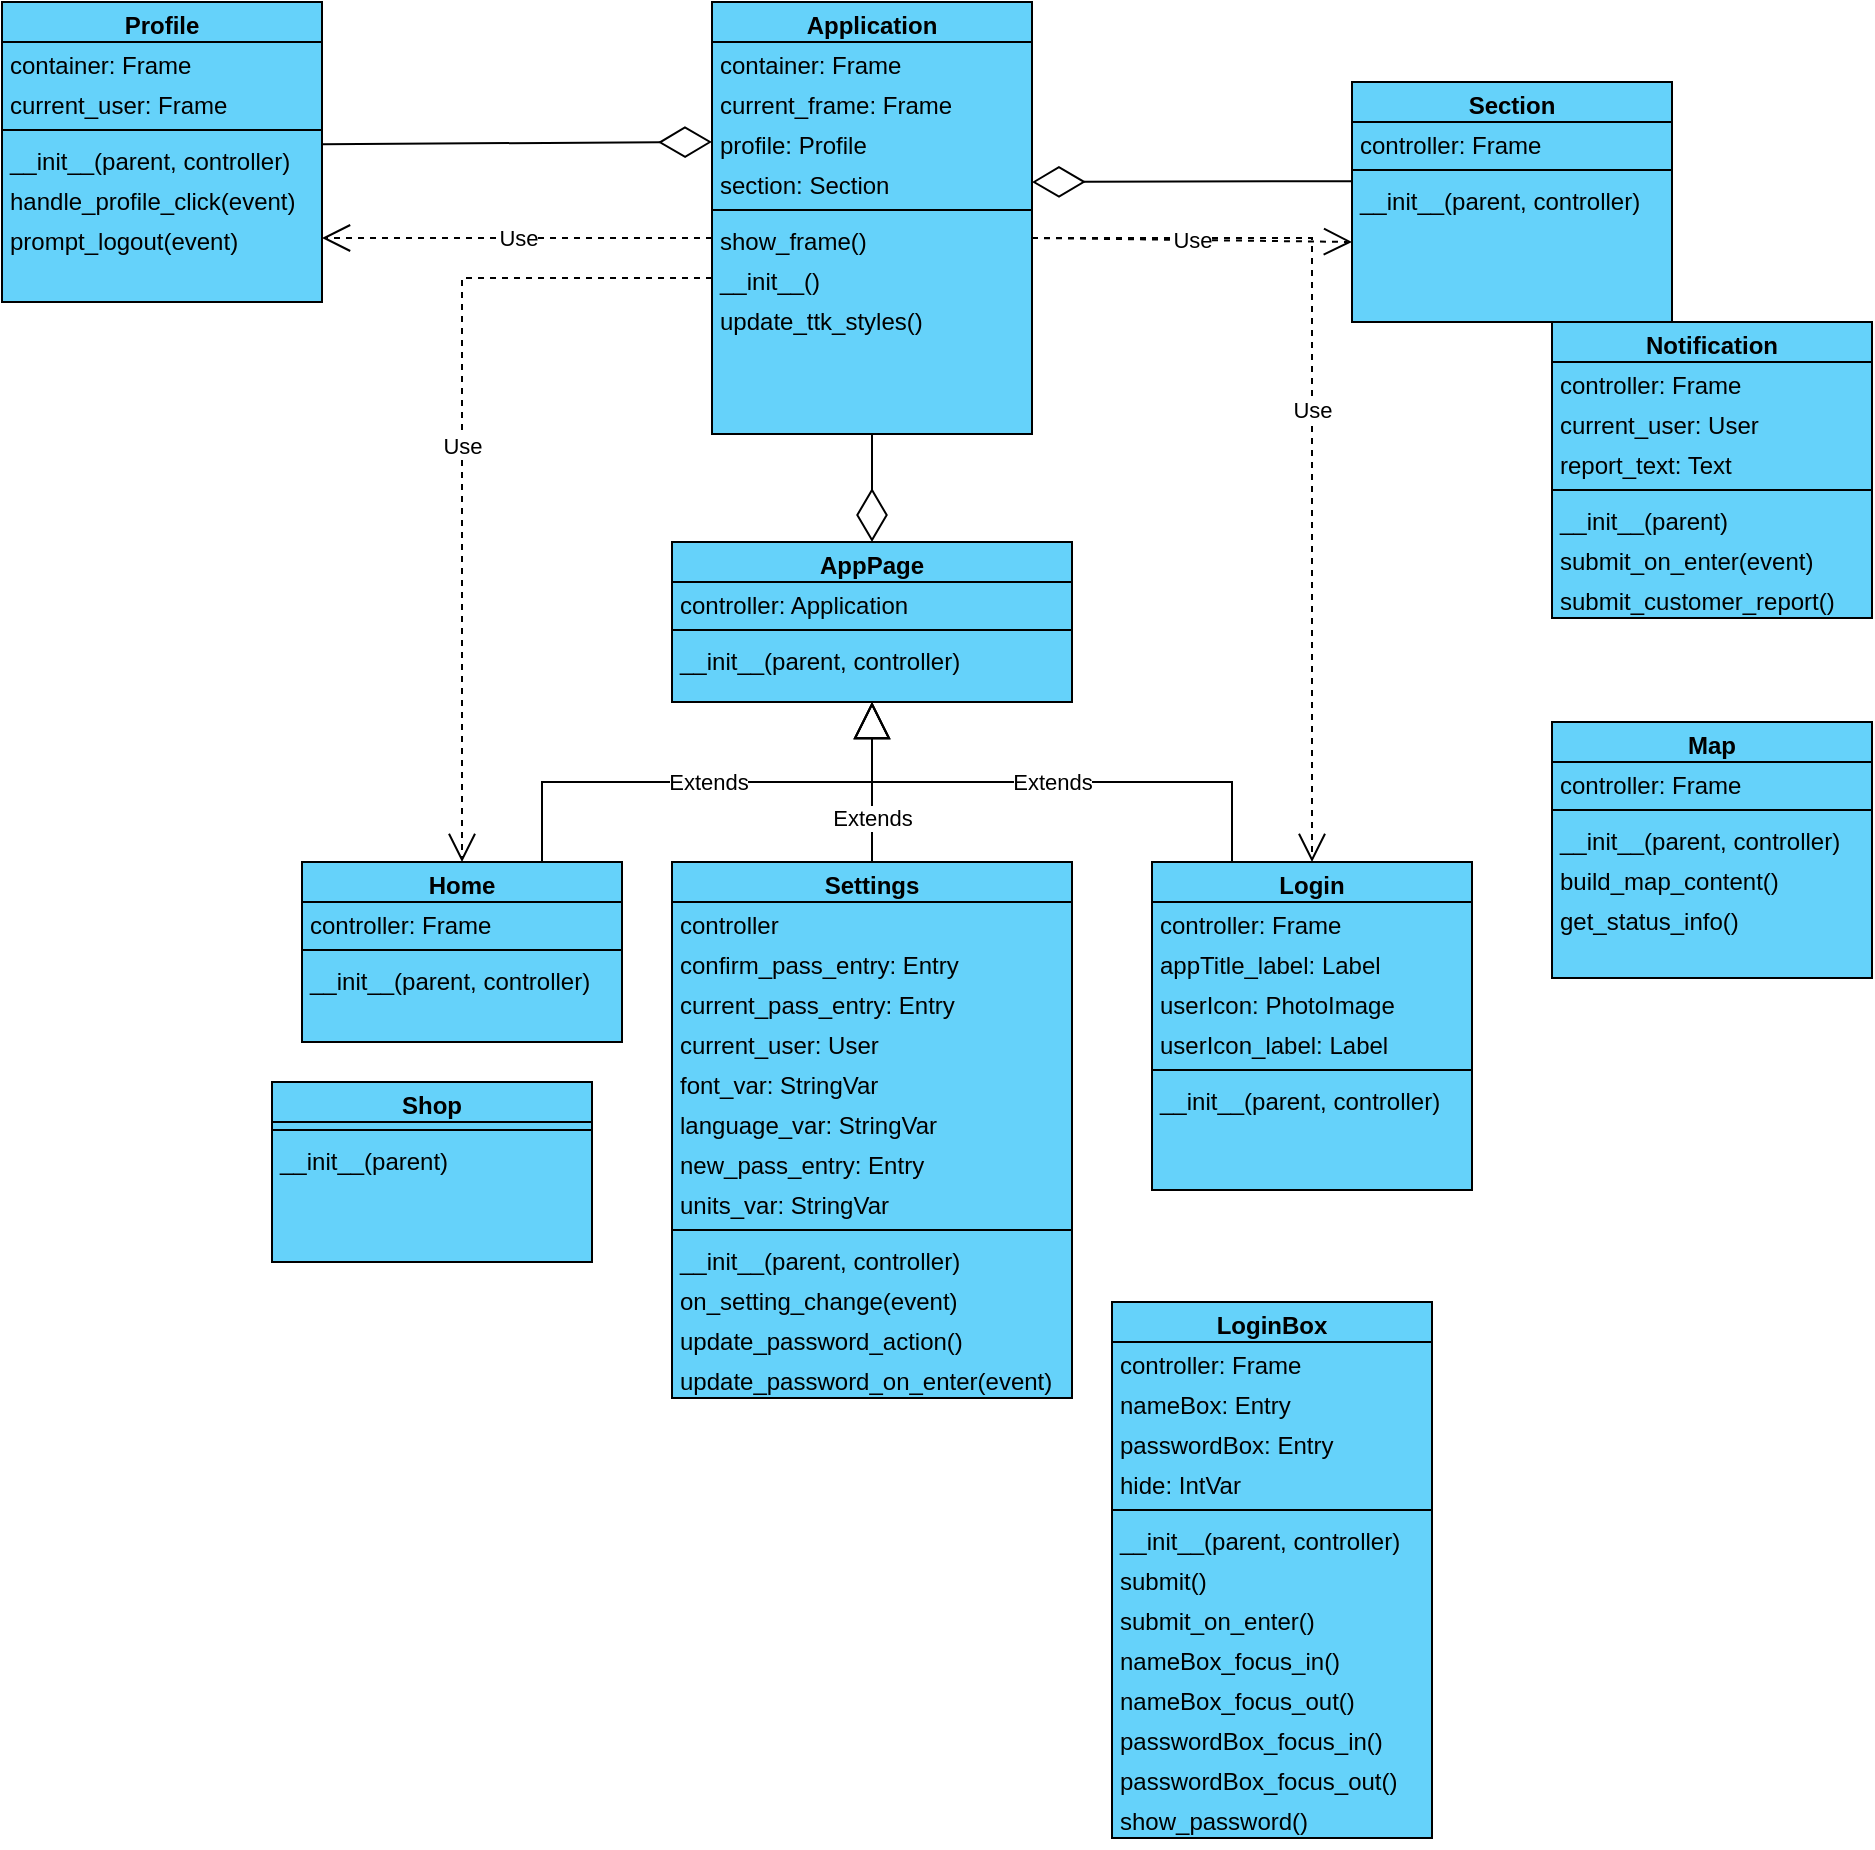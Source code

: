 <mxfile version="27.1.4">
  <diagram id="C5RBs43oDa-KdzZeNtuy" name="Page-1">
    <mxGraphModel dx="155" dy="79" grid="1" gridSize="10" guides="1" tooltips="1" connect="1" arrows="1" fold="1" page="1" pageScale="1" pageWidth="1169" pageHeight="827" background="none" math="0" shadow="0">
      <root>
        <mxCell id="WIyWlLk6GJQsqaUBKTNV-0" />
        <mxCell id="WIyWlLk6GJQsqaUBKTNV-1" parent="WIyWlLk6GJQsqaUBKTNV-0" />
        <mxCell id="zkfFHV4jXpPFQw0GAbJ--0" value="Application" style="swimlane;fontStyle=1;align=center;verticalAlign=top;childLayout=stackLayout;horizontal=1;startSize=20;horizontalStack=0;resizeParent=1;resizeLast=0;collapsible=1;marginBottom=0;rounded=0;shadow=0;strokeWidth=1;labelBackgroundColor=none;fillColor=#65D2FA;swimlaneLine=1;swimlaneFillColor=#65D2FA;spacing=0;" parent="WIyWlLk6GJQsqaUBKTNV-1" vertex="1">
          <mxGeometry x="405" y="42" width="160" height="216" as="geometry">
            <mxRectangle x="40" y="80" width="160" height="26" as="alternateBounds" />
          </mxGeometry>
        </mxCell>
        <mxCell id="0OLmLl1Zl1GQKj62fFSO-1" value="container: Frame" style="text;align=left;verticalAlign=top;spacingLeft=4;spacingRight=4;overflow=hidden;rotatable=0;points=[[0,0.5],[1,0.5]];portConstraint=eastwest;rounded=0;shadow=0;html=0;fillColor=none;spacing=0;" parent="zkfFHV4jXpPFQw0GAbJ--0" vertex="1">
          <mxGeometry y="20" width="160" height="20" as="geometry" />
        </mxCell>
        <mxCell id="zkfFHV4jXpPFQw0GAbJ--3" value="current_frame: Frame" style="text;align=left;verticalAlign=top;spacingLeft=4;spacingRight=4;overflow=hidden;rotatable=0;points=[[0,0.5],[1,0.5]];portConstraint=eastwest;rounded=0;shadow=0;html=0;fillColor=none;spacing=0;" parent="zkfFHV4jXpPFQw0GAbJ--0" vertex="1">
          <mxGeometry y="40" width="160" height="20" as="geometry" />
        </mxCell>
        <mxCell id="zkfFHV4jXpPFQw0GAbJ--1" value="profile: Profile" style="text;align=left;verticalAlign=top;spacingLeft=4;spacingRight=4;overflow=hidden;rotatable=0;points=[[0,0.5],[1,0.5]];portConstraint=eastwest;fillColor=none;spacing=0;" parent="zkfFHV4jXpPFQw0GAbJ--0" vertex="1">
          <mxGeometry y="60" width="160" height="20" as="geometry" />
        </mxCell>
        <mxCell id="zkfFHV4jXpPFQw0GAbJ--2" value="section: Section" style="text;align=left;verticalAlign=top;spacingLeft=4;spacingRight=4;overflow=hidden;rotatable=0;points=[[0,0.5],[1,0.5]];portConstraint=eastwest;rounded=0;shadow=0;html=0;fillColor=none;spacing=0;" parent="zkfFHV4jXpPFQw0GAbJ--0" vertex="1">
          <mxGeometry y="80" width="160" height="20" as="geometry" />
        </mxCell>
        <mxCell id="zkfFHV4jXpPFQw0GAbJ--4" value="" style="line;html=1;strokeWidth=1;align=left;verticalAlign=middle;spacingTop=-1;spacingLeft=3;spacingRight=3;rotatable=0;labelPosition=right;points=[];portConstraint=eastwest;fillColor=#65D2FA;strokeColor=default;perimeterSpacing=0;" parent="zkfFHV4jXpPFQw0GAbJ--0" vertex="1">
          <mxGeometry y="100" width="160" height="8" as="geometry" />
        </mxCell>
        <mxCell id="zkfFHV4jXpPFQw0GAbJ--5" value="show_frame()" style="text;align=left;verticalAlign=top;spacingLeft=4;spacingRight=4;overflow=hidden;rotatable=0;points=[[0,0.5],[1,0.5]];portConstraint=eastwest;fillColor=none;spacing=0;" parent="zkfFHV4jXpPFQw0GAbJ--0" vertex="1">
          <mxGeometry y="108" width="160" height="20" as="geometry" />
        </mxCell>
        <mxCell id="0OLmLl1Zl1GQKj62fFSO-2" value="__init__()" style="text;align=left;verticalAlign=top;spacingLeft=4;spacingRight=4;overflow=hidden;rotatable=0;points=[[0,0.5],[1,0.5]];portConstraint=eastwest;fillColor=none;spacing=0;" parent="zkfFHV4jXpPFQw0GAbJ--0" vertex="1">
          <mxGeometry y="128" width="160" height="20" as="geometry" />
        </mxCell>
        <mxCell id="0OLmLl1Zl1GQKj62fFSO-3" value="update_ttk_styles()" style="text;align=left;verticalAlign=top;spacingLeft=4;spacingRight=4;overflow=hidden;rotatable=0;points=[[0,0.5],[1,0.5]];portConstraint=eastwest;fillColor=none;spacing=0;" parent="zkfFHV4jXpPFQw0GAbJ--0" vertex="1">
          <mxGeometry y="148" width="160" height="20" as="geometry" />
        </mxCell>
        <mxCell id="0OLmLl1Zl1GQKj62fFSO-4" value="Profile" style="swimlane;fontStyle=1;align=center;verticalAlign=top;childLayout=stackLayout;horizontal=1;startSize=20;horizontalStack=0;resizeParent=1;resizeLast=0;collapsible=1;marginBottom=0;rounded=0;shadow=0;strokeWidth=1;fillColor=#65D2FA;swimlaneFillColor=#65D2FA;spacing=0;" parent="WIyWlLk6GJQsqaUBKTNV-1" vertex="1">
          <mxGeometry x="50" y="42" width="160" height="150" as="geometry">
            <mxRectangle x="230" y="140" width="160" height="26" as="alternateBounds" />
          </mxGeometry>
        </mxCell>
        <mxCell id="0OLmLl1Zl1GQKj62fFSO-5" value="container: Frame" style="text;align=left;verticalAlign=top;spacingLeft=4;spacingRight=4;overflow=hidden;rotatable=0;points=[[0,0.5],[1,0.5]];portConstraint=eastwest;rounded=0;shadow=0;html=0;fillColor=none;spacing=0;" parent="0OLmLl1Zl1GQKj62fFSO-4" vertex="1">
          <mxGeometry y="20" width="160" height="20" as="geometry" />
        </mxCell>
        <mxCell id="0OLmLl1Zl1GQKj62fFSO-6" value="current_user: Frame" style="text;align=left;verticalAlign=top;spacingLeft=4;spacingRight=4;overflow=hidden;rotatable=0;points=[[0,0.5],[1,0.5]];portConstraint=eastwest;rounded=0;shadow=0;html=0;fillColor=none;spacing=0;" parent="0OLmLl1Zl1GQKj62fFSO-4" vertex="1">
          <mxGeometry y="40" width="160" height="20" as="geometry" />
        </mxCell>
        <mxCell id="0OLmLl1Zl1GQKj62fFSO-9" value="" style="line;html=1;strokeWidth=1;align=left;verticalAlign=middle;spacingTop=-1;spacingLeft=3;spacingRight=3;rotatable=0;labelPosition=right;points=[];portConstraint=eastwest;fillColor=#65D2FA;" parent="0OLmLl1Zl1GQKj62fFSO-4" vertex="1">
          <mxGeometry y="60" width="160" height="8" as="geometry" />
        </mxCell>
        <mxCell id="0OLmLl1Zl1GQKj62fFSO-10" value="__init__(parent, controller)" style="text;align=left;verticalAlign=top;spacingLeft=4;spacingRight=4;overflow=hidden;rotatable=0;points=[[0,0.5],[1,0.5]];portConstraint=eastwest;fillColor=none;spacing=0;" parent="0OLmLl1Zl1GQKj62fFSO-4" vertex="1">
          <mxGeometry y="68" width="160" height="20" as="geometry" />
        </mxCell>
        <mxCell id="0OLmLl1Zl1GQKj62fFSO-11" value="handle_profile_click(event)" style="text;align=left;verticalAlign=top;spacingLeft=4;spacingRight=4;overflow=hidden;rotatable=0;points=[[0,0.5],[1,0.5]];portConstraint=eastwest;fillColor=none;spacing=0;" parent="0OLmLl1Zl1GQKj62fFSO-4" vertex="1">
          <mxGeometry y="88" width="160" height="20" as="geometry" />
        </mxCell>
        <mxCell id="0OLmLl1Zl1GQKj62fFSO-12" value="prompt_logout(event)" style="text;align=left;verticalAlign=top;spacingLeft=4;spacingRight=4;overflow=hidden;rotatable=0;points=[[0,0.5],[1,0.5]];portConstraint=eastwest;fillColor=none;spacing=0;" parent="0OLmLl1Zl1GQKj62fFSO-4" vertex="1">
          <mxGeometry y="108" width="160" height="20" as="geometry" />
        </mxCell>
        <mxCell id="0OLmLl1Zl1GQKj62fFSO-13" value="Section" style="swimlane;fontStyle=1;align=center;verticalAlign=top;childLayout=stackLayout;horizontal=1;startSize=20;horizontalStack=0;resizeParent=1;resizeLast=0;collapsible=1;marginBottom=0;rounded=0;shadow=0;strokeWidth=1;fillColor=#65D2FA;swimlaneFillColor=#65D2FA;spacing=0;" parent="WIyWlLk6GJQsqaUBKTNV-1" vertex="1">
          <mxGeometry x="725" y="82" width="160" height="120" as="geometry">
            <mxRectangle x="230" y="140" width="160" height="26" as="alternateBounds" />
          </mxGeometry>
        </mxCell>
        <mxCell id="0OLmLl1Zl1GQKj62fFSO-14" value="controller: Frame" style="text;align=left;verticalAlign=top;spacingLeft=4;spacingRight=4;overflow=hidden;rotatable=0;points=[[0,0.5],[1,0.5]];portConstraint=eastwest;rounded=0;shadow=0;html=0;fillColor=none;spacing=0;" parent="0OLmLl1Zl1GQKj62fFSO-13" vertex="1">
          <mxGeometry y="20" width="160" height="20" as="geometry" />
        </mxCell>
        <mxCell id="0OLmLl1Zl1GQKj62fFSO-16" value="" style="line;html=1;strokeWidth=1;align=left;verticalAlign=middle;spacingTop=-1;spacingLeft=3;spacingRight=3;rotatable=0;labelPosition=right;points=[];portConstraint=eastwest;fillColor=#65D2FA;" parent="0OLmLl1Zl1GQKj62fFSO-13" vertex="1">
          <mxGeometry y="40" width="160" height="8" as="geometry" />
        </mxCell>
        <mxCell id="0OLmLl1Zl1GQKj62fFSO-17" value="__init__(parent, controller)" style="text;align=left;verticalAlign=top;spacingLeft=4;spacingRight=4;overflow=hidden;rotatable=0;points=[[0,0.5],[1,0.5]];portConstraint=eastwest;fillColor=none;spacing=0;" parent="0OLmLl1Zl1GQKj62fFSO-13" vertex="1">
          <mxGeometry y="48" width="160" height="20" as="geometry" />
        </mxCell>
        <mxCell id="0OLmLl1Zl1GQKj62fFSO-52" value="Water" style="swimlane;fontStyle=1;align=center;verticalAlign=top;childLayout=stackLayout;horizontal=1;startSize=20;horizontalStack=0;resizeParent=1;resizeLast=0;collapsible=1;marginBottom=0;rounded=0;shadow=0;strokeWidth=1;fillColor=#65D2FA;swimlaneFillColor=#65D2FA;spacing=0;" parent="WIyWlLk6GJQsqaUBKTNV-1" vertex="1">
          <mxGeometry x="385" y="582" width="160" height="90" as="geometry">
            <mxRectangle x="230" y="140" width="160" height="26" as="alternateBounds" />
          </mxGeometry>
        </mxCell>
        <mxCell id="0OLmLl1Zl1GQKj62fFSO-53" value="controller: Frame" style="text;align=left;verticalAlign=top;spacingLeft=4;spacingRight=4;overflow=hidden;rotatable=0;points=[[0,0.5],[1,0.5]];portConstraint=eastwest;rounded=0;shadow=0;html=0;fillColor=none;spacing=0;" parent="0OLmLl1Zl1GQKj62fFSO-52" vertex="1">
          <mxGeometry y="20" width="160" height="20" as="geometry" />
        </mxCell>
        <mxCell id="0OLmLl1Zl1GQKj62fFSO-54" value="" style="line;html=1;strokeWidth=1;align=left;verticalAlign=middle;spacingTop=-1;spacingLeft=3;spacingRight=3;rotatable=0;labelPosition=right;points=[];portConstraint=eastwest;fillColor=#65D2FA;" parent="0OLmLl1Zl1GQKj62fFSO-52" vertex="1">
          <mxGeometry y="40" width="160" height="8" as="geometry" />
        </mxCell>
        <mxCell id="0OLmLl1Zl1GQKj62fFSO-55" value="__init__(parent, controller)" style="text;align=left;verticalAlign=top;spacingLeft=4;spacingRight=4;overflow=hidden;rotatable=0;points=[[0,0.5],[1,0.5]];portConstraint=eastwest;fillColor=none;spacing=0;" parent="0OLmLl1Zl1GQKj62fFSO-52" vertex="1">
          <mxGeometry y="48" width="160" height="20" as="geometry" />
        </mxCell>
        <mxCell id="0OLmLl1Zl1GQKj62fFSO-71" value="Home" style="swimlane;fontStyle=1;align=center;verticalAlign=top;childLayout=stackLayout;horizontal=1;startSize=20;horizontalStack=0;resizeParent=1;resizeLast=0;collapsible=1;marginBottom=0;rounded=0;shadow=0;strokeWidth=1;fillColor=#65D2FA;swimlaneFillColor=#65D2FA;spacing=0;" parent="WIyWlLk6GJQsqaUBKTNV-1" vertex="1">
          <mxGeometry x="200" y="472" width="160" height="90" as="geometry">
            <mxRectangle x="230" y="140" width="160" height="26" as="alternateBounds" />
          </mxGeometry>
        </mxCell>
        <mxCell id="0OLmLl1Zl1GQKj62fFSO-72" value="controller: Frame" style="text;align=left;verticalAlign=top;spacingLeft=4;spacingRight=4;overflow=hidden;rotatable=0;points=[[0,0.5],[1,0.5]];portConstraint=eastwest;rounded=0;shadow=0;html=0;fillColor=none;spacing=0;" parent="0OLmLl1Zl1GQKj62fFSO-71" vertex="1">
          <mxGeometry y="20" width="160" height="20" as="geometry" />
        </mxCell>
        <mxCell id="0OLmLl1Zl1GQKj62fFSO-73" value="" style="line;html=1;strokeWidth=1;align=left;verticalAlign=middle;spacingTop=-1;spacingLeft=3;spacingRight=3;rotatable=0;labelPosition=right;points=[];portConstraint=eastwest;fillColor=#65D2FA;" parent="0OLmLl1Zl1GQKj62fFSO-71" vertex="1">
          <mxGeometry y="40" width="160" height="8" as="geometry" />
        </mxCell>
        <mxCell id="0OLmLl1Zl1GQKj62fFSO-74" value="__init__(parent, controller)" style="text;align=left;verticalAlign=top;spacingLeft=4;spacingRight=4;overflow=hidden;rotatable=0;points=[[0,0.5],[1,0.5]];portConstraint=eastwest;fillColor=none;spacing=0;" parent="0OLmLl1Zl1GQKj62fFSO-71" vertex="1">
          <mxGeometry y="48" width="160" height="20" as="geometry" />
        </mxCell>
        <mxCell id="0OLmLl1Zl1GQKj62fFSO-75" value="Notification" style="swimlane;fontStyle=1;align=center;verticalAlign=top;childLayout=stackLayout;horizontal=1;startSize=20;horizontalStack=0;resizeParent=1;resizeLast=0;collapsible=1;marginBottom=0;rounded=0;shadow=0;strokeWidth=1;fillColor=#65D2FA;swimlaneFillColor=#65D2FA;spacing=0;" parent="WIyWlLk6GJQsqaUBKTNV-1" vertex="1">
          <mxGeometry x="825" y="202" width="160" height="148" as="geometry">
            <mxRectangle x="230" y="140" width="160" height="26" as="alternateBounds" />
          </mxGeometry>
        </mxCell>
        <mxCell id="0OLmLl1Zl1GQKj62fFSO-76" value="controller: Frame" style="text;align=left;verticalAlign=top;spacingLeft=4;spacingRight=4;overflow=hidden;rotatable=0;points=[[0,0.5],[1,0.5]];portConstraint=eastwest;rounded=0;shadow=0;html=0;fillColor=none;spacing=0;" parent="0OLmLl1Zl1GQKj62fFSO-75" vertex="1">
          <mxGeometry y="20" width="160" height="20" as="geometry" />
        </mxCell>
        <mxCell id="0OLmLl1Zl1GQKj62fFSO-79" value="current_user: User" style="text;align=left;verticalAlign=top;spacingLeft=4;spacingRight=4;overflow=hidden;rotatable=0;points=[[0,0.5],[1,0.5]];portConstraint=eastwest;rounded=0;shadow=0;html=0;fillColor=none;spacing=0;" parent="0OLmLl1Zl1GQKj62fFSO-75" vertex="1">
          <mxGeometry y="40" width="160" height="20" as="geometry" />
        </mxCell>
        <mxCell id="0OLmLl1Zl1GQKj62fFSO-80" value="report_text: Text" style="text;align=left;verticalAlign=top;spacingLeft=4;spacingRight=4;overflow=hidden;rotatable=0;points=[[0,0.5],[1,0.5]];portConstraint=eastwest;rounded=0;shadow=0;html=0;fillColor=none;spacing=0;" parent="0OLmLl1Zl1GQKj62fFSO-75" vertex="1">
          <mxGeometry y="60" width="160" height="20" as="geometry" />
        </mxCell>
        <mxCell id="0OLmLl1Zl1GQKj62fFSO-77" value="" style="line;html=1;strokeWidth=1;align=left;verticalAlign=middle;spacingTop=-1;spacingLeft=3;spacingRight=3;rotatable=0;labelPosition=right;points=[];portConstraint=eastwest;fillColor=#65D2FA;" parent="0OLmLl1Zl1GQKj62fFSO-75" vertex="1">
          <mxGeometry y="80" width="160" height="8" as="geometry" />
        </mxCell>
        <mxCell id="0OLmLl1Zl1GQKj62fFSO-78" value="__init__(parent)" style="text;align=left;verticalAlign=top;spacingLeft=4;spacingRight=4;overflow=hidden;rotatable=0;points=[[0,0.5],[1,0.5]];portConstraint=eastwest;fillColor=none;spacing=0;" parent="0OLmLl1Zl1GQKj62fFSO-75" vertex="1">
          <mxGeometry y="88" width="160" height="20" as="geometry" />
        </mxCell>
        <mxCell id="0OLmLl1Zl1GQKj62fFSO-81" value="submit_on_enter(event)" style="text;align=left;verticalAlign=top;spacingLeft=4;spacingRight=4;overflow=hidden;rotatable=0;points=[[0,0.5],[1,0.5]];portConstraint=eastwest;fillColor=none;spacing=0;" parent="0OLmLl1Zl1GQKj62fFSO-75" vertex="1">
          <mxGeometry y="108" width="160" height="20" as="geometry" />
        </mxCell>
        <mxCell id="0OLmLl1Zl1GQKj62fFSO-82" value="submit_customer_report()" style="text;align=left;verticalAlign=top;spacingLeft=4;spacingRight=4;overflow=hidden;rotatable=0;points=[[0,0.5],[1,0.5]];portConstraint=eastwest;fillColor=none;spacing=0;" parent="0OLmLl1Zl1GQKj62fFSO-75" vertex="1">
          <mxGeometry y="128" width="160" height="20" as="geometry" />
        </mxCell>
        <mxCell id="0OLmLl1Zl1GQKj62fFSO-83" value="Login" style="swimlane;fontStyle=1;align=center;verticalAlign=top;childLayout=stackLayout;horizontal=1;startSize=20;horizontalStack=0;resizeParent=1;resizeLast=0;collapsible=1;marginBottom=0;rounded=0;shadow=0;strokeWidth=1;fillColor=#65D2FA;swimlaneFillColor=#65D2FA;spacing=0;" parent="WIyWlLk6GJQsqaUBKTNV-1" vertex="1">
          <mxGeometry x="625" y="472" width="160" height="164" as="geometry">
            <mxRectangle x="230" y="140" width="160" height="26" as="alternateBounds" />
          </mxGeometry>
        </mxCell>
        <mxCell id="0OLmLl1Zl1GQKj62fFSO-84" value="controller: Frame" style="text;align=left;verticalAlign=top;spacingLeft=4;spacingRight=4;overflow=hidden;rotatable=0;points=[[0,0.5],[1,0.5]];portConstraint=eastwest;rounded=0;shadow=0;html=0;fillColor=none;spacing=0;" parent="0OLmLl1Zl1GQKj62fFSO-83" vertex="1">
          <mxGeometry y="20" width="160" height="20" as="geometry" />
        </mxCell>
        <mxCell id="0OLmLl1Zl1GQKj62fFSO-85" value="appTitle_label: Label" style="text;align=left;verticalAlign=top;spacingLeft=4;spacingRight=4;overflow=hidden;rotatable=0;points=[[0,0.5],[1,0.5]];portConstraint=eastwest;rounded=0;shadow=0;html=0;fillColor=none;spacing=0;" parent="0OLmLl1Zl1GQKj62fFSO-83" vertex="1">
          <mxGeometry y="40" width="160" height="20" as="geometry" />
        </mxCell>
        <mxCell id="0OLmLl1Zl1GQKj62fFSO-86" value="userIcon: PhotoImage" style="text;align=left;verticalAlign=top;spacingLeft=4;spacingRight=4;overflow=hidden;rotatable=0;points=[[0,0.5],[1,0.5]];portConstraint=eastwest;rounded=0;shadow=0;html=0;fillColor=none;spacing=0;" parent="0OLmLl1Zl1GQKj62fFSO-83" vertex="1">
          <mxGeometry y="60" width="160" height="20" as="geometry" />
        </mxCell>
        <mxCell id="0OLmLl1Zl1GQKj62fFSO-91" value="userIcon_label: Label" style="text;align=left;verticalAlign=top;spacingLeft=4;spacingRight=4;overflow=hidden;rotatable=0;points=[[0,0.5],[1,0.5]];portConstraint=eastwest;rounded=0;shadow=0;html=0;fillColor=none;spacing=0;" parent="0OLmLl1Zl1GQKj62fFSO-83" vertex="1">
          <mxGeometry y="80" width="160" height="20" as="geometry" />
        </mxCell>
        <mxCell id="0OLmLl1Zl1GQKj62fFSO-87" value="" style="line;html=1;strokeWidth=1;align=left;verticalAlign=middle;spacingTop=-1;spacingLeft=3;spacingRight=3;rotatable=0;labelPosition=right;points=[];portConstraint=eastwest;fillColor=#65D2FA;" parent="0OLmLl1Zl1GQKj62fFSO-83" vertex="1">
          <mxGeometry y="100" width="160" height="8" as="geometry" />
        </mxCell>
        <mxCell id="0OLmLl1Zl1GQKj62fFSO-88" value="__init__(parent, controller)" style="text;align=left;verticalAlign=top;spacingLeft=4;spacingRight=4;overflow=hidden;rotatable=0;points=[[0,0.5],[1,0.5]];portConstraint=eastwest;fillColor=none;spacing=0;" parent="0OLmLl1Zl1GQKj62fFSO-83" vertex="1">
          <mxGeometry y="108" width="160" height="20" as="geometry" />
        </mxCell>
        <mxCell id="0OLmLl1Zl1GQKj62fFSO-92" value="LoginBox" style="swimlane;fontStyle=1;align=center;verticalAlign=top;childLayout=stackLayout;horizontal=1;startSize=20;horizontalStack=0;resizeParent=1;resizeLast=0;collapsible=1;marginBottom=0;rounded=0;shadow=0;strokeWidth=1;fillColor=#65D2FA;swimlaneFillColor=#65D2FA;spacing=0;" parent="WIyWlLk6GJQsqaUBKTNV-1" vertex="1">
          <mxGeometry x="605" y="692" width="160" height="268" as="geometry">
            <mxRectangle x="230" y="140" width="160" height="26" as="alternateBounds" />
          </mxGeometry>
        </mxCell>
        <mxCell id="0OLmLl1Zl1GQKj62fFSO-106" value="controller: Frame" style="text;align=left;verticalAlign=top;spacingLeft=4;spacingRight=4;overflow=hidden;rotatable=0;points=[[0,0.5],[1,0.5]];portConstraint=eastwest;rounded=0;shadow=0;html=0;fillColor=none;spacing=0;" parent="0OLmLl1Zl1GQKj62fFSO-92" vertex="1">
          <mxGeometry y="20" width="160" height="20" as="geometry" />
        </mxCell>
        <mxCell id="0OLmLl1Zl1GQKj62fFSO-94" value="nameBox: Entry" style="text;align=left;verticalAlign=top;spacingLeft=4;spacingRight=4;overflow=hidden;rotatable=0;points=[[0,0.5],[1,0.5]];portConstraint=eastwest;rounded=0;shadow=0;html=0;fillColor=none;spacing=0;" parent="0OLmLl1Zl1GQKj62fFSO-92" vertex="1">
          <mxGeometry y="40" width="160" height="20" as="geometry" />
        </mxCell>
        <mxCell id="0OLmLl1Zl1GQKj62fFSO-95" value="passwordBox: Entry" style="text;align=left;verticalAlign=top;spacingLeft=4;spacingRight=4;overflow=hidden;rotatable=0;points=[[0,0.5],[1,0.5]];portConstraint=eastwest;rounded=0;shadow=0;html=0;fillColor=none;spacing=0;" parent="0OLmLl1Zl1GQKj62fFSO-92" vertex="1">
          <mxGeometry y="60" width="160" height="20" as="geometry" />
        </mxCell>
        <mxCell id="0OLmLl1Zl1GQKj62fFSO-96" value="hide: IntVar" style="text;align=left;verticalAlign=top;spacingLeft=4;spacingRight=4;overflow=hidden;rotatable=0;points=[[0,0.5],[1,0.5]];portConstraint=eastwest;rounded=0;shadow=0;html=0;fillColor=none;spacing=0;" parent="0OLmLl1Zl1GQKj62fFSO-92" vertex="1">
          <mxGeometry y="80" width="160" height="20" as="geometry" />
        </mxCell>
        <mxCell id="0OLmLl1Zl1GQKj62fFSO-97" value="" style="line;html=1;strokeWidth=1;align=left;verticalAlign=middle;spacingTop=-1;spacingLeft=3;spacingRight=3;rotatable=0;labelPosition=right;points=[];portConstraint=eastwest;fillColor=#65D2FA;" parent="0OLmLl1Zl1GQKj62fFSO-92" vertex="1">
          <mxGeometry y="100" width="160" height="8" as="geometry" />
        </mxCell>
        <mxCell id="0OLmLl1Zl1GQKj62fFSO-98" value="__init__(parent, controller)" style="text;align=left;verticalAlign=top;spacingLeft=4;spacingRight=4;overflow=hidden;rotatable=0;points=[[0,0.5],[1,0.5]];portConstraint=eastwest;fillColor=none;spacing=0;" parent="0OLmLl1Zl1GQKj62fFSO-92" vertex="1">
          <mxGeometry y="108" width="160" height="20" as="geometry" />
        </mxCell>
        <mxCell id="0OLmLl1Zl1GQKj62fFSO-99" value="submit()" style="text;align=left;verticalAlign=top;spacingLeft=4;spacingRight=4;overflow=hidden;rotatable=0;points=[[0,0.5],[1,0.5]];portConstraint=eastwest;fillColor=none;spacing=0;" parent="0OLmLl1Zl1GQKj62fFSO-92" vertex="1">
          <mxGeometry y="128" width="160" height="20" as="geometry" />
        </mxCell>
        <mxCell id="0OLmLl1Zl1GQKj62fFSO-100" value="submit_on_enter()" style="text;align=left;verticalAlign=top;spacingLeft=4;spacingRight=4;overflow=hidden;rotatable=0;points=[[0,0.5],[1,0.5]];portConstraint=eastwest;fillColor=none;spacing=0;" parent="0OLmLl1Zl1GQKj62fFSO-92" vertex="1">
          <mxGeometry y="148" width="160" height="20" as="geometry" />
        </mxCell>
        <mxCell id="0OLmLl1Zl1GQKj62fFSO-102" value="nameBox_focus_in()" style="text;align=left;verticalAlign=top;spacingLeft=4;spacingRight=4;overflow=hidden;rotatable=0;points=[[0,0.5],[1,0.5]];portConstraint=eastwest;fillColor=none;spacing=0;" parent="0OLmLl1Zl1GQKj62fFSO-92" vertex="1">
          <mxGeometry y="168" width="160" height="20" as="geometry" />
        </mxCell>
        <mxCell id="0OLmLl1Zl1GQKj62fFSO-103" value="nameBox_focus_out()" style="text;align=left;verticalAlign=top;spacingLeft=4;spacingRight=4;overflow=hidden;rotatable=0;points=[[0,0.5],[1,0.5]];portConstraint=eastwest;fillColor=none;spacing=0;" parent="0OLmLl1Zl1GQKj62fFSO-92" vertex="1">
          <mxGeometry y="188" width="160" height="20" as="geometry" />
        </mxCell>
        <mxCell id="0OLmLl1Zl1GQKj62fFSO-101" value="passwordBox_focus_in()" style="text;align=left;verticalAlign=top;spacingLeft=4;spacingRight=4;overflow=hidden;rotatable=0;points=[[0,0.5],[1,0.5]];portConstraint=eastwest;fillColor=none;spacing=0;" parent="0OLmLl1Zl1GQKj62fFSO-92" vertex="1">
          <mxGeometry y="208" width="160" height="20" as="geometry" />
        </mxCell>
        <mxCell id="0OLmLl1Zl1GQKj62fFSO-104" value="passwordBox_focus_out()" style="text;align=left;verticalAlign=top;spacingLeft=4;spacingRight=4;overflow=hidden;rotatable=0;points=[[0,0.5],[1,0.5]];portConstraint=eastwest;fillColor=none;spacing=0;" parent="0OLmLl1Zl1GQKj62fFSO-92" vertex="1">
          <mxGeometry y="228" width="160" height="20" as="geometry" />
        </mxCell>
        <mxCell id="0OLmLl1Zl1GQKj62fFSO-105" value="show_password()" style="text;align=left;verticalAlign=top;spacingLeft=4;spacingRight=4;overflow=hidden;rotatable=0;points=[[0,0.5],[1,0.5]];portConstraint=eastwest;fillColor=none;spacing=0;" parent="0OLmLl1Zl1GQKj62fFSO-92" vertex="1">
          <mxGeometry y="248" width="160" height="20" as="geometry" />
        </mxCell>
        <mxCell id="7gCvAZqPmukf_51jc76K-0" value="Map" style="swimlane;fontStyle=1;align=center;verticalAlign=top;childLayout=stackLayout;horizontal=1;startSize=20;horizontalStack=0;resizeParent=1;resizeLast=0;collapsible=1;marginBottom=0;rounded=0;shadow=0;strokeWidth=1;fillColor=#65D2FA;swimlaneFillColor=#65D2FA;spacing=0;" vertex="1" parent="WIyWlLk6GJQsqaUBKTNV-1">
          <mxGeometry x="825" y="402" width="160" height="128" as="geometry">
            <mxRectangle x="230" y="140" width="160" height="26" as="alternateBounds" />
          </mxGeometry>
        </mxCell>
        <mxCell id="7gCvAZqPmukf_51jc76K-1" value="controller: Frame" style="text;align=left;verticalAlign=top;spacingLeft=4;spacingRight=4;overflow=hidden;rotatable=0;points=[[0,0.5],[1,0.5]];portConstraint=eastwest;rounded=0;shadow=0;html=0;fillColor=none;spacing=0;" vertex="1" parent="7gCvAZqPmukf_51jc76K-0">
          <mxGeometry y="20" width="160" height="20" as="geometry" />
        </mxCell>
        <mxCell id="7gCvAZqPmukf_51jc76K-2" value="" style="line;html=1;strokeWidth=1;align=left;verticalAlign=middle;spacingTop=-1;spacingLeft=3;spacingRight=3;rotatable=0;labelPosition=right;points=[];portConstraint=eastwest;fillColor=#65D2FA;" vertex="1" parent="7gCvAZqPmukf_51jc76K-0">
          <mxGeometry y="40" width="160" height="8" as="geometry" />
        </mxCell>
        <mxCell id="7gCvAZqPmukf_51jc76K-3" value="__init__(parent, controller)" style="text;align=left;verticalAlign=top;spacingLeft=4;spacingRight=4;overflow=hidden;rotatable=0;points=[[0,0.5],[1,0.5]];portConstraint=eastwest;fillColor=none;spacing=0;" vertex="1" parent="7gCvAZqPmukf_51jc76K-0">
          <mxGeometry y="48" width="160" height="20" as="geometry" />
        </mxCell>
        <mxCell id="7gCvAZqPmukf_51jc76K-4" value="build_map_content()" style="text;align=left;verticalAlign=top;spacingLeft=4;spacingRight=4;overflow=hidden;rotatable=0;points=[[0,0.5],[1,0.5]];portConstraint=eastwest;fillColor=none;spacing=0;" vertex="1" parent="7gCvAZqPmukf_51jc76K-0">
          <mxGeometry y="68" width="160" height="20" as="geometry" />
        </mxCell>
        <mxCell id="7gCvAZqPmukf_51jc76K-6" value="get_status_info()" style="text;align=left;verticalAlign=top;spacingLeft=4;spacingRight=4;overflow=hidden;rotatable=0;points=[[0,0.5],[1,0.5]];portConstraint=eastwest;fillColor=none;spacing=0;" vertex="1" parent="7gCvAZqPmukf_51jc76K-0">
          <mxGeometry y="88" width="160" height="20" as="geometry" />
        </mxCell>
        <mxCell id="7gCvAZqPmukf_51jc76K-8" value="Shop" style="swimlane;fontStyle=1;align=center;verticalAlign=top;childLayout=stackLayout;horizontal=1;startSize=20;horizontalStack=0;resizeParent=1;resizeLast=0;collapsible=1;marginBottom=0;rounded=0;shadow=0;strokeWidth=1;fillColor=#65D2FA;swimlaneFillColor=#65D2FA;spacing=0;" vertex="1" parent="WIyWlLk6GJQsqaUBKTNV-1">
          <mxGeometry x="185" y="582" width="160" height="90" as="geometry">
            <mxRectangle x="230" y="140" width="160" height="26" as="alternateBounds" />
          </mxGeometry>
        </mxCell>
        <mxCell id="7gCvAZqPmukf_51jc76K-10" value="" style="line;html=1;strokeWidth=1;align=left;verticalAlign=middle;spacingTop=-1;spacingLeft=3;spacingRight=3;rotatable=0;labelPosition=right;points=[];portConstraint=eastwest;fillColor=#65D2FA;" vertex="1" parent="7gCvAZqPmukf_51jc76K-8">
          <mxGeometry y="20" width="160" height="8" as="geometry" />
        </mxCell>
        <mxCell id="7gCvAZqPmukf_51jc76K-12" value="__init__(parent)" style="text;align=left;verticalAlign=top;spacingLeft=4;spacingRight=4;overflow=hidden;rotatable=0;points=[[0,0.5],[1,0.5]];portConstraint=eastwest;fillColor=none;spacing=0;" vertex="1" parent="7gCvAZqPmukf_51jc76K-8">
          <mxGeometry y="28" width="160" height="20" as="geometry" />
        </mxCell>
        <mxCell id="7gCvAZqPmukf_51jc76K-15" value="Settings" style="swimlane;fontStyle=1;align=center;verticalAlign=top;childLayout=stackLayout;horizontal=1;startSize=20;horizontalStack=0;resizeParent=1;resizeLast=0;collapsible=1;marginBottom=0;rounded=0;shadow=0;strokeWidth=1;fillColor=#65D2FA;swimlaneFillColor=#65D2FA;spacing=0;" vertex="1" parent="WIyWlLk6GJQsqaUBKTNV-1">
          <mxGeometry x="385" y="472" width="200" height="268" as="geometry">
            <mxRectangle x="230" y="140" width="160" height="26" as="alternateBounds" />
          </mxGeometry>
        </mxCell>
        <mxCell id="7gCvAZqPmukf_51jc76K-16" value="controller" style="text;align=left;verticalAlign=top;spacingLeft=4;spacingRight=4;overflow=hidden;rotatable=0;points=[[0,0.5],[1,0.5]];portConstraint=eastwest;rounded=0;shadow=0;html=0;fillColor=none;spacing=0;" vertex="1" parent="7gCvAZqPmukf_51jc76K-15">
          <mxGeometry y="20" width="200" height="20" as="geometry" />
        </mxCell>
        <mxCell id="7gCvAZqPmukf_51jc76K-19" value="confirm_pass_entry: Entry" style="text;align=left;verticalAlign=top;spacingLeft=4;spacingRight=4;overflow=hidden;rotatable=0;points=[[0,0.5],[1,0.5]];portConstraint=eastwest;rounded=0;shadow=0;html=0;fillColor=none;spacing=0;" vertex="1" parent="7gCvAZqPmukf_51jc76K-15">
          <mxGeometry y="40" width="200" height="20" as="geometry" />
        </mxCell>
        <mxCell id="7gCvAZqPmukf_51jc76K-20" value="current_pass_entry: Entry" style="text;align=left;verticalAlign=top;spacingLeft=4;spacingRight=4;overflow=hidden;rotatable=0;points=[[0,0.5],[1,0.5]];portConstraint=eastwest;rounded=0;shadow=0;html=0;fillColor=none;spacing=0;" vertex="1" parent="7gCvAZqPmukf_51jc76K-15">
          <mxGeometry y="60" width="200" height="20" as="geometry" />
        </mxCell>
        <mxCell id="7gCvAZqPmukf_51jc76K-21" value="current_user: User" style="text;align=left;verticalAlign=top;spacingLeft=4;spacingRight=4;overflow=hidden;rotatable=0;points=[[0,0.5],[1,0.5]];portConstraint=eastwest;rounded=0;shadow=0;html=0;fillColor=none;spacing=0;" vertex="1" parent="7gCvAZqPmukf_51jc76K-15">
          <mxGeometry y="80" width="200" height="20" as="geometry" />
        </mxCell>
        <mxCell id="7gCvAZqPmukf_51jc76K-23" value="font_var: StringVar" style="text;align=left;verticalAlign=top;spacingLeft=4;spacingRight=4;overflow=hidden;rotatable=0;points=[[0,0.5],[1,0.5]];portConstraint=eastwest;rounded=0;shadow=0;html=0;fillColor=none;spacing=0;" vertex="1" parent="7gCvAZqPmukf_51jc76K-15">
          <mxGeometry y="100" width="200" height="20" as="geometry" />
        </mxCell>
        <mxCell id="7gCvAZqPmukf_51jc76K-22" value="language_var: StringVar" style="text;align=left;verticalAlign=top;spacingLeft=4;spacingRight=4;overflow=hidden;rotatable=0;points=[[0,0.5],[1,0.5]];portConstraint=eastwest;rounded=0;shadow=0;html=0;fillColor=none;spacing=0;" vertex="1" parent="7gCvAZqPmukf_51jc76K-15">
          <mxGeometry y="120" width="200" height="20" as="geometry" />
        </mxCell>
        <mxCell id="7gCvAZqPmukf_51jc76K-25" value="new_pass_entry: Entry" style="text;align=left;verticalAlign=top;spacingLeft=4;spacingRight=4;overflow=hidden;rotatable=0;points=[[0,0.5],[1,0.5]];portConstraint=eastwest;rounded=0;shadow=0;html=0;fillColor=none;spacing=0;" vertex="1" parent="7gCvAZqPmukf_51jc76K-15">
          <mxGeometry y="140" width="200" height="20" as="geometry" />
        </mxCell>
        <mxCell id="7gCvAZqPmukf_51jc76K-24" value="units_var: StringVar" style="text;align=left;verticalAlign=top;spacingLeft=4;spacingRight=4;overflow=hidden;rotatable=0;points=[[0,0.5],[1,0.5]];portConstraint=eastwest;rounded=0;shadow=0;html=0;fillColor=none;spacing=0;" vertex="1" parent="7gCvAZqPmukf_51jc76K-15">
          <mxGeometry y="160" width="200" height="20" as="geometry" />
        </mxCell>
        <mxCell id="7gCvAZqPmukf_51jc76K-17" value="" style="line;html=1;strokeWidth=1;align=left;verticalAlign=middle;spacingTop=-1;spacingLeft=3;spacingRight=3;rotatable=0;labelPosition=right;points=[];portConstraint=eastwest;fillColor=#65D2FA;" vertex="1" parent="7gCvAZqPmukf_51jc76K-15">
          <mxGeometry y="180" width="200" height="8" as="geometry" />
        </mxCell>
        <mxCell id="7gCvAZqPmukf_51jc76K-26" value="__init__(parent, controller)" style="text;align=left;verticalAlign=top;spacingLeft=4;spacingRight=4;overflow=hidden;rotatable=0;points=[[0,0.5],[1,0.5]];portConstraint=eastwest;fillColor=none;spacing=0;" vertex="1" parent="7gCvAZqPmukf_51jc76K-15">
          <mxGeometry y="188" width="200" height="20" as="geometry" />
        </mxCell>
        <mxCell id="7gCvAZqPmukf_51jc76K-18" value="on_setting_change(event)" style="text;align=left;verticalAlign=top;spacingLeft=4;spacingRight=4;overflow=hidden;rotatable=0;points=[[0,0.5],[1,0.5]];portConstraint=eastwest;fillColor=none;spacing=0;" vertex="1" parent="7gCvAZqPmukf_51jc76K-15">
          <mxGeometry y="208" width="200" height="20" as="geometry" />
        </mxCell>
        <mxCell id="7gCvAZqPmukf_51jc76K-28" value="update_password_action()" style="text;align=left;verticalAlign=top;spacingLeft=4;spacingRight=4;overflow=hidden;rotatable=0;points=[[0,0.5],[1,0.5]];portConstraint=eastwest;fillColor=none;spacing=0;" vertex="1" parent="7gCvAZqPmukf_51jc76K-15">
          <mxGeometry y="228" width="200" height="20" as="geometry" />
        </mxCell>
        <mxCell id="7gCvAZqPmukf_51jc76K-27" value="update_password_on_enter(event)" style="text;align=left;verticalAlign=top;spacingLeft=4;spacingRight=4;overflow=hidden;rotatable=0;points=[[0,0.5],[1,0.5]];portConstraint=eastwest;fillColor=none;spacing=0;" vertex="1" parent="7gCvAZqPmukf_51jc76K-15">
          <mxGeometry y="248" width="200" height="20" as="geometry" />
        </mxCell>
        <mxCell id="7gCvAZqPmukf_51jc76K-34" value="" style="endArrow=diamondThin;endFill=0;endSize=24;html=1;rounded=0;entryX=1;entryY=0.5;entryDx=0;entryDy=0;exitX=0.001;exitY=0.079;exitDx=0;exitDy=0;exitPerimeter=0;" edge="1" parent="WIyWlLk6GJQsqaUBKTNV-1" source="0OLmLl1Zl1GQKj62fFSO-17" target="zkfFHV4jXpPFQw0GAbJ--2">
          <mxGeometry width="160" relative="1" as="geometry">
            <mxPoint x="615" y="258" as="sourcePoint" />
            <mxPoint x="585" y="172" as="targetPoint" />
          </mxGeometry>
        </mxCell>
        <mxCell id="7gCvAZqPmukf_51jc76K-33" value="" style="endArrow=diamondThin;endFill=0;endSize=24;html=1;rounded=0;entryX=0;entryY=0.5;entryDx=0;entryDy=0;exitX=0.999;exitY=0.154;exitDx=0;exitDy=0;exitPerimeter=0;" edge="1" parent="WIyWlLk6GJQsqaUBKTNV-1" source="0OLmLl1Zl1GQKj62fFSO-10" target="zkfFHV4jXpPFQw0GAbJ--1">
          <mxGeometry width="160" relative="1" as="geometry">
            <mxPoint x="345" y="159.5" as="sourcePoint" />
            <mxPoint x="505" y="159.5" as="targetPoint" />
          </mxGeometry>
        </mxCell>
        <mxCell id="7gCvAZqPmukf_51jc76K-35" value="AppPage" style="swimlane;fontStyle=1;align=center;verticalAlign=top;childLayout=stackLayout;horizontal=1;startSize=20;horizontalStack=0;resizeParent=1;resizeLast=0;collapsible=1;marginBottom=0;rounded=0;shadow=0;strokeWidth=1;fillColor=#65D2FA;swimlaneFillColor=#65D2FA;spacing=0;" vertex="1" parent="WIyWlLk6GJQsqaUBKTNV-1">
          <mxGeometry x="385" y="312" width="200" height="80" as="geometry">
            <mxRectangle x="230" y="140" width="160" height="26" as="alternateBounds" />
          </mxGeometry>
        </mxCell>
        <mxCell id="7gCvAZqPmukf_51jc76K-36" value="controller: Application" style="text;align=left;verticalAlign=top;spacingLeft=4;spacingRight=4;overflow=hidden;rotatable=0;points=[[0,0.5],[1,0.5]];portConstraint=eastwest;rounded=0;shadow=0;html=0;fillColor=none;spacing=0;" vertex="1" parent="7gCvAZqPmukf_51jc76K-35">
          <mxGeometry y="20" width="200" height="20" as="geometry" />
        </mxCell>
        <mxCell id="7gCvAZqPmukf_51jc76K-44" value="" style="line;html=1;strokeWidth=1;align=left;verticalAlign=middle;spacingTop=-1;spacingLeft=3;spacingRight=3;rotatable=0;labelPosition=right;points=[];portConstraint=eastwest;fillColor=#65D2FA;" vertex="1" parent="7gCvAZqPmukf_51jc76K-35">
          <mxGeometry y="40" width="200" height="8" as="geometry" />
        </mxCell>
        <mxCell id="7gCvAZqPmukf_51jc76K-45" value="__init__(parent, controller)" style="text;align=left;verticalAlign=top;spacingLeft=4;spacingRight=4;overflow=hidden;rotatable=0;points=[[0,0.5],[1,0.5]];portConstraint=eastwest;fillColor=none;spacing=0;" vertex="1" parent="7gCvAZqPmukf_51jc76K-35">
          <mxGeometry y="48" width="200" height="20" as="geometry" />
        </mxCell>
        <mxCell id="7gCvAZqPmukf_51jc76K-52" value="" style="endArrow=diamondThin;endFill=0;endSize=24;html=1;rounded=0;entryX=0.5;entryY=0;entryDx=0;entryDy=0;exitX=0.5;exitY=1;exitDx=0;exitDy=0;" edge="1" parent="WIyWlLk6GJQsqaUBKTNV-1" source="zkfFHV4jXpPFQw0GAbJ--0" target="7gCvAZqPmukf_51jc76K-35">
          <mxGeometry width="160" relative="1" as="geometry">
            <mxPoint x="535" y="292" as="sourcePoint" />
            <mxPoint x="475" y="292" as="targetPoint" />
          </mxGeometry>
        </mxCell>
        <mxCell id="7gCvAZqPmukf_51jc76K-54" value="Use" style="endArrow=open;endSize=12;dashed=1;html=1;rounded=0;exitX=1;exitY=0.5;exitDx=0;exitDy=0;entryX=0.5;entryY=0;entryDx=0;entryDy=0;" edge="1" parent="WIyWlLk6GJQsqaUBKTNV-1" source="zkfFHV4jXpPFQw0GAbJ--5" target="0OLmLl1Zl1GQKj62fFSO-83">
          <mxGeometry width="160" relative="1" as="geometry">
            <mxPoint x="555" y="166.66" as="sourcePoint" />
            <mxPoint x="655" y="242" as="targetPoint" />
            <Array as="points">
              <mxPoint x="705" y="160" />
            </Array>
          </mxGeometry>
        </mxCell>
        <mxCell id="7gCvAZqPmukf_51jc76K-55" value="Use" style="endArrow=open;endSize=12;dashed=1;html=1;rounded=0;exitX=1;exitY=0.5;exitDx=0;exitDy=0;" edge="1" parent="WIyWlLk6GJQsqaUBKTNV-1" source="zkfFHV4jXpPFQw0GAbJ--5">
          <mxGeometry width="160" relative="1" as="geometry">
            <mxPoint x="495" y="252" as="sourcePoint" />
            <mxPoint x="725" y="162" as="targetPoint" />
          </mxGeometry>
        </mxCell>
        <mxCell id="7gCvAZqPmukf_51jc76K-56" value="Use" style="endArrow=open;endSize=12;dashed=1;html=1;rounded=0;exitX=0;exitY=0.5;exitDx=0;exitDy=0;" edge="1" parent="WIyWlLk6GJQsqaUBKTNV-1" source="zkfFHV4jXpPFQw0GAbJ--5" target="0OLmLl1Zl1GQKj62fFSO-12">
          <mxGeometry width="160" relative="1" as="geometry">
            <mxPoint x="495" y="252" as="sourcePoint" />
            <mxPoint x="345" y="180" as="targetPoint" />
          </mxGeometry>
        </mxCell>
        <mxCell id="7gCvAZqPmukf_51jc76K-57" value="Extends" style="endArrow=block;endSize=16;endFill=0;html=1;rounded=0;exitX=0.5;exitY=0;exitDx=0;exitDy=0;entryX=0.5;entryY=1;entryDx=0;entryDy=0;" edge="1" parent="WIyWlLk6GJQsqaUBKTNV-1" source="7gCvAZqPmukf_51jc76K-15" target="7gCvAZqPmukf_51jc76K-35">
          <mxGeometry x="-0.45" width="160" relative="1" as="geometry">
            <mxPoint x="555" y="192" as="sourcePoint" />
            <mxPoint x="495" y="422" as="targetPoint" />
            <mxPoint as="offset" />
          </mxGeometry>
        </mxCell>
        <mxCell id="7gCvAZqPmukf_51jc76K-58" value="Extends" style="endArrow=block;endSize=16;endFill=0;html=1;rounded=0;exitX=0.25;exitY=0;exitDx=0;exitDy=0;" edge="1" parent="WIyWlLk6GJQsqaUBKTNV-1" source="0OLmLl1Zl1GQKj62fFSO-83">
          <mxGeometry x="-0.001" width="160" relative="1" as="geometry">
            <mxPoint x="735" y="422" as="sourcePoint" />
            <mxPoint x="485" y="392" as="targetPoint" />
            <Array as="points">
              <mxPoint x="665" y="432" />
              <mxPoint x="485" y="432" />
            </Array>
            <mxPoint as="offset" />
          </mxGeometry>
        </mxCell>
        <mxCell id="7gCvAZqPmukf_51jc76K-59" value="Extends" style="endArrow=block;endSize=16;endFill=0;html=1;rounded=0;exitX=0.75;exitY=0;exitDx=0;exitDy=0;entryX=0.5;entryY=1;entryDx=0;entryDy=0;" edge="1" parent="WIyWlLk6GJQsqaUBKTNV-1" source="0OLmLl1Zl1GQKj62fFSO-71" target="7gCvAZqPmukf_51jc76K-35">
          <mxGeometry width="160" relative="1" as="geometry">
            <mxPoint x="315" y="552" as="sourcePoint" />
            <mxPoint x="335" y="412" as="targetPoint" />
            <Array as="points">
              <mxPoint x="320" y="432" />
              <mxPoint x="485" y="432" />
            </Array>
          </mxGeometry>
        </mxCell>
        <mxCell id="7gCvAZqPmukf_51jc76K-60" value="Use" style="endArrow=open;endSize=12;dashed=1;html=1;rounded=0;exitX=0;exitY=0.5;exitDx=0;exitDy=0;entryX=0.5;entryY=0;entryDx=0;entryDy=0;" edge="1" parent="WIyWlLk6GJQsqaUBKTNV-1" source="0OLmLl1Zl1GQKj62fFSO-2" target="0OLmLl1Zl1GQKj62fFSO-71">
          <mxGeometry width="160" relative="1" as="geometry">
            <mxPoint x="305" y="282" as="sourcePoint" />
            <mxPoint x="225" y="422" as="targetPoint" />
            <Array as="points">
              <mxPoint x="280" y="180" />
            </Array>
          </mxGeometry>
        </mxCell>
      </root>
    </mxGraphModel>
  </diagram>
</mxfile>
